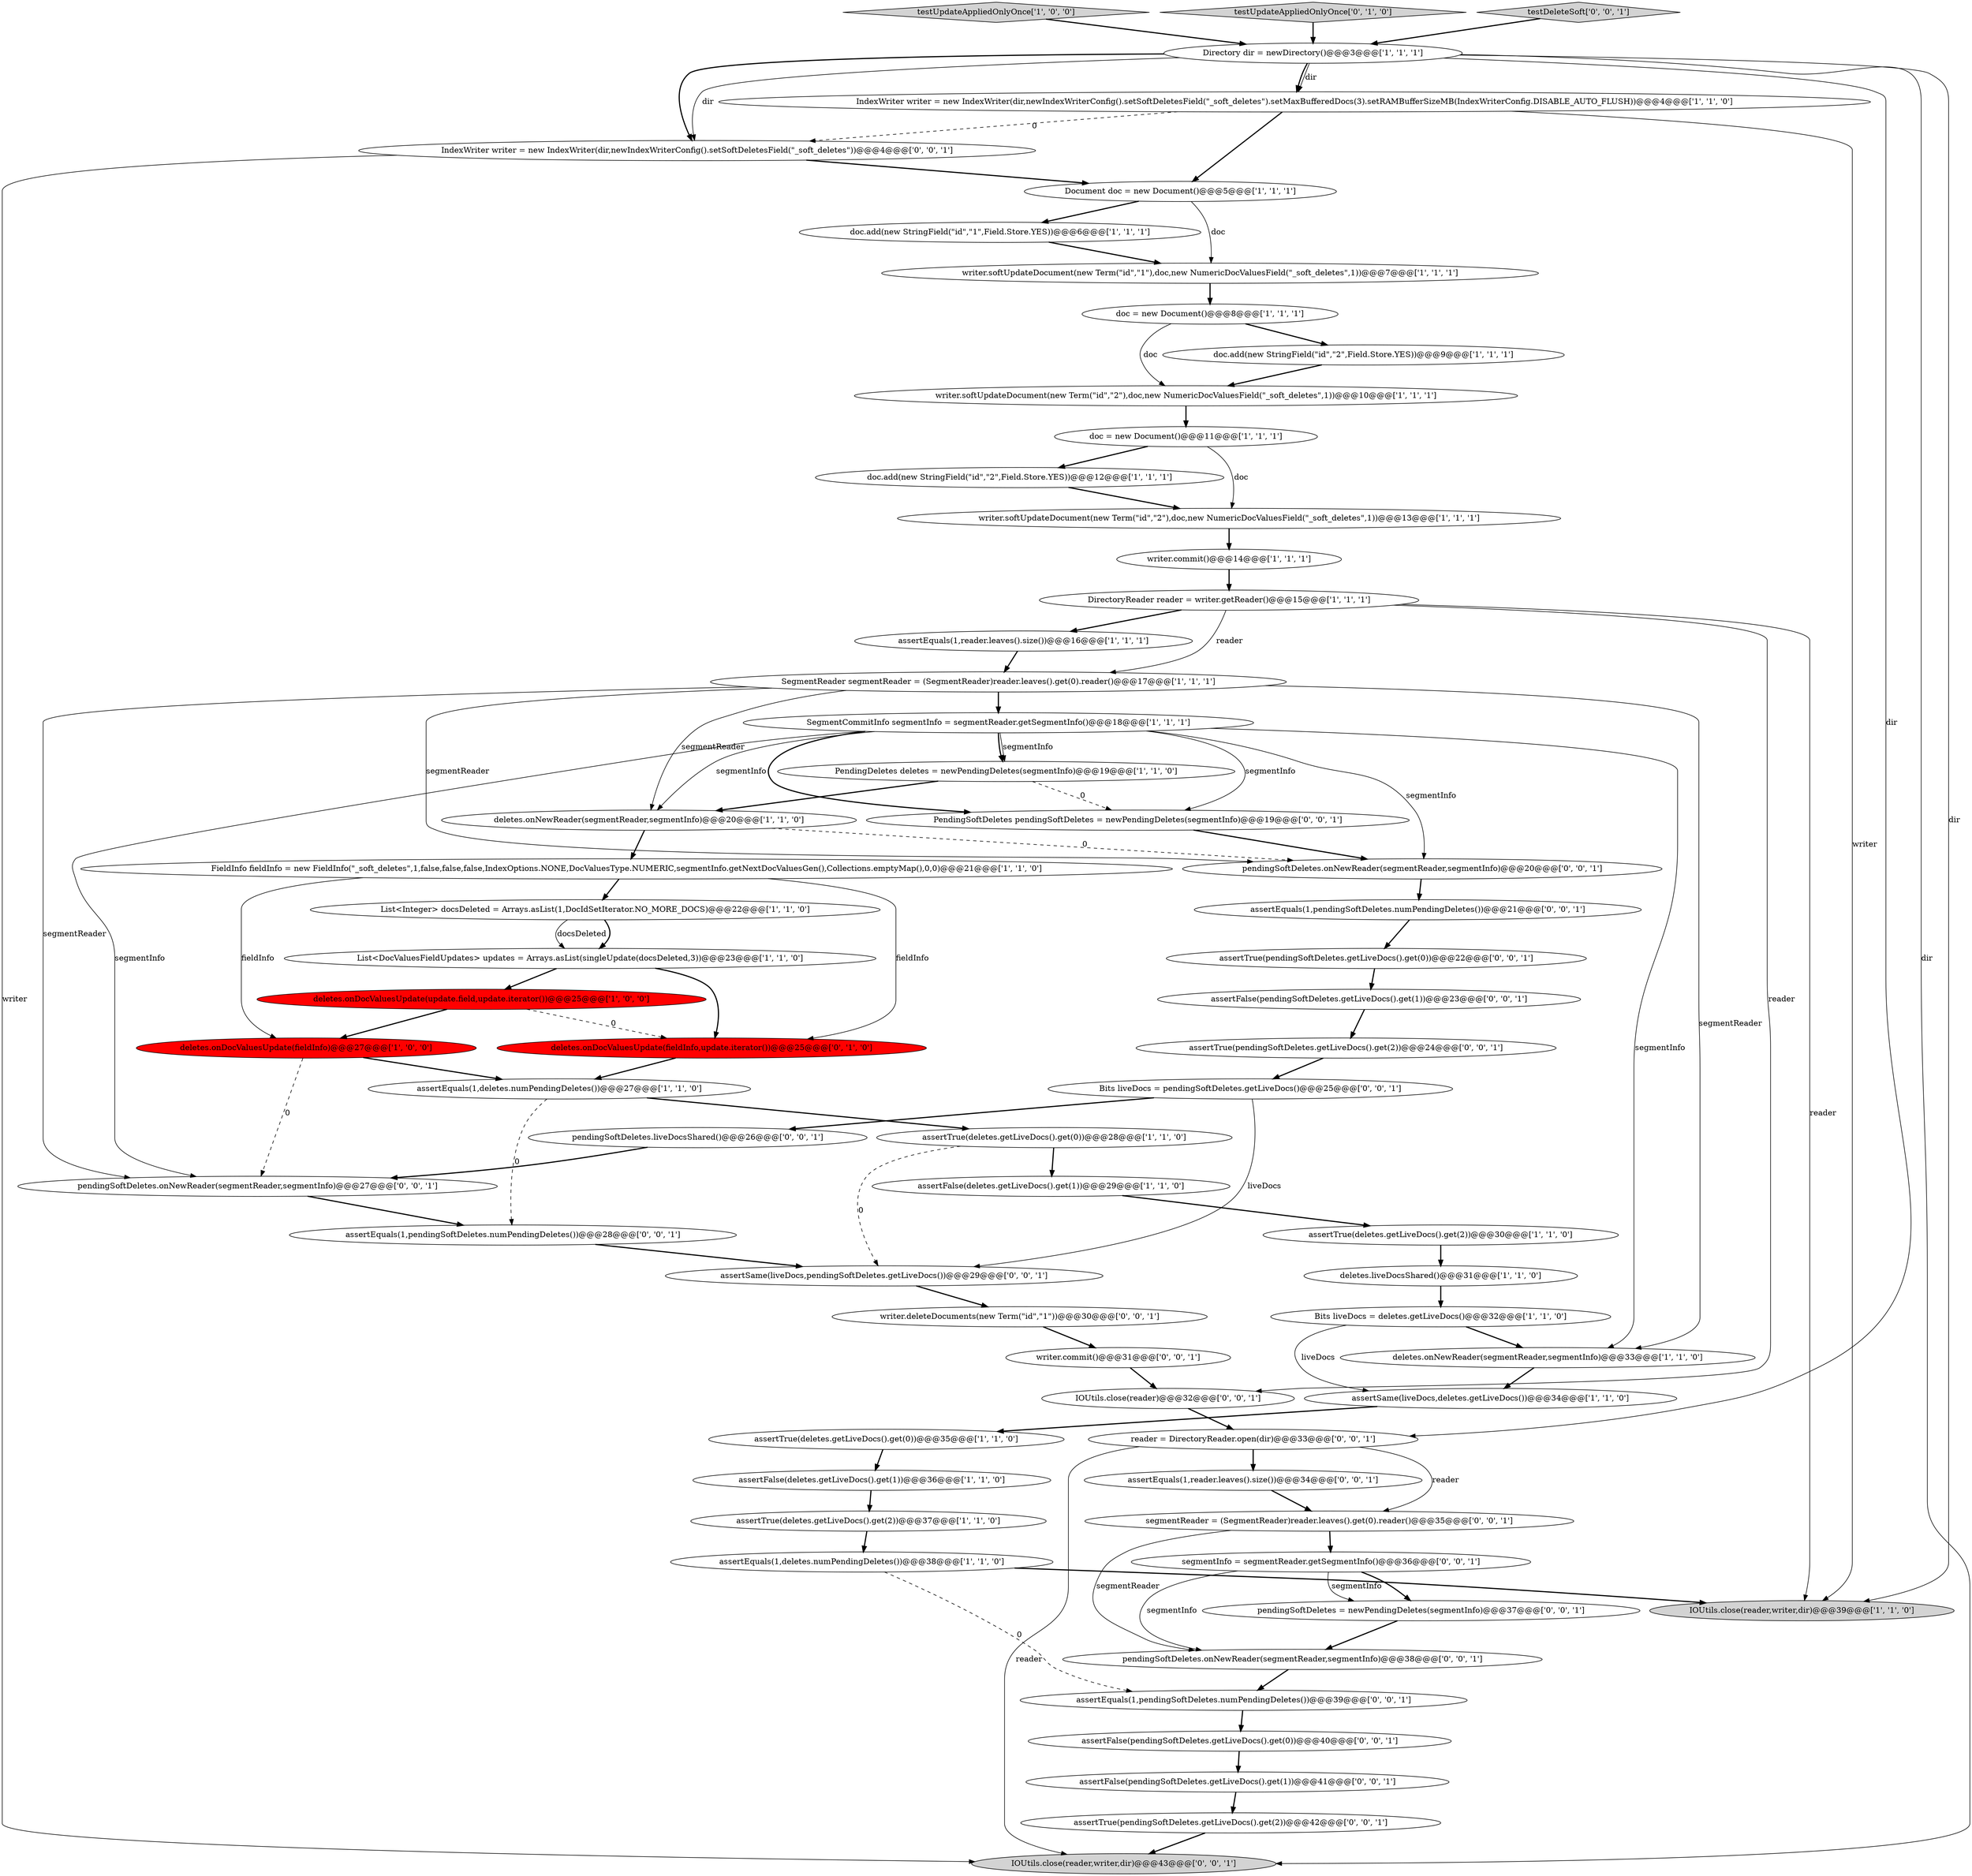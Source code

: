digraph {
12 [style = filled, label = "assertSame(liveDocs,deletes.getLiveDocs())@@@34@@@['1', '1', '0']", fillcolor = white, shape = ellipse image = "AAA0AAABBB1BBB"];
30 [style = filled, label = "testUpdateAppliedOnlyOnce['1', '0', '0']", fillcolor = lightgray, shape = diamond image = "AAA0AAABBB1BBB"];
35 [style = filled, label = "doc = new Document()@@@11@@@['1', '1', '1']", fillcolor = white, shape = ellipse image = "AAA0AAABBB1BBB"];
41 [style = filled, label = "pendingSoftDeletes.onNewReader(segmentReader,segmentInfo)@@@20@@@['0', '0', '1']", fillcolor = white, shape = ellipse image = "AAA0AAABBB3BBB"];
20 [style = filled, label = "List<DocValuesFieldUpdates> updates = Arrays.asList(singleUpdate(docsDeleted,3))@@@23@@@['1', '1', '0']", fillcolor = white, shape = ellipse image = "AAA0AAABBB1BBB"];
52 [style = filled, label = "writer.deleteDocuments(new Term(\"id\",\"1\"))@@@30@@@['0', '0', '1']", fillcolor = white, shape = ellipse image = "AAA0AAABBB3BBB"];
44 [style = filled, label = "assertTrue(pendingSoftDeletes.getLiveDocs().get(0))@@@22@@@['0', '0', '1']", fillcolor = white, shape = ellipse image = "AAA0AAABBB3BBB"];
53 [style = filled, label = "pendingSoftDeletes.onNewReader(segmentReader,segmentInfo)@@@38@@@['0', '0', '1']", fillcolor = white, shape = ellipse image = "AAA0AAABBB3BBB"];
26 [style = filled, label = "deletes.onDocValuesUpdate(update.field,update.iterator())@@@25@@@['1', '0', '0']", fillcolor = red, shape = ellipse image = "AAA1AAABBB1BBB"];
21 [style = filled, label = "deletes.onNewReader(segmentReader,segmentInfo)@@@20@@@['1', '1', '0']", fillcolor = white, shape = ellipse image = "AAA0AAABBB1BBB"];
42 [style = filled, label = "reader = DirectoryReader.open(dir)@@@33@@@['0', '0', '1']", fillcolor = white, shape = ellipse image = "AAA0AAABBB3BBB"];
40 [style = filled, label = "assertTrue(pendingSoftDeletes.getLiveDocs().get(2))@@@42@@@['0', '0', '1']", fillcolor = white, shape = ellipse image = "AAA0AAABBB3BBB"];
31 [style = filled, label = "Directory dir = newDirectory()@@@3@@@['1', '1', '1']", fillcolor = white, shape = ellipse image = "AAA0AAABBB1BBB"];
57 [style = filled, label = "assertTrue(pendingSoftDeletes.getLiveDocs().get(2))@@@24@@@['0', '0', '1']", fillcolor = white, shape = ellipse image = "AAA0AAABBB3BBB"];
58 [style = filled, label = "IndexWriter writer = new IndexWriter(dir,newIndexWriterConfig().setSoftDeletesField(\"_soft_deletes\"))@@@4@@@['0', '0', '1']", fillcolor = white, shape = ellipse image = "AAA0AAABBB3BBB"];
8 [style = filled, label = "doc.add(new StringField(\"id\",\"1\",Field.Store.YES))@@@6@@@['1', '1', '1']", fillcolor = white, shape = ellipse image = "AAA0AAABBB1BBB"];
33 [style = filled, label = "doc.add(new StringField(\"id\",\"2\",Field.Store.YES))@@@12@@@['1', '1', '1']", fillcolor = white, shape = ellipse image = "AAA0AAABBB1BBB"];
54 [style = filled, label = "segmentReader = (SegmentReader)reader.leaves().get(0).reader()@@@35@@@['0', '0', '1']", fillcolor = white, shape = ellipse image = "AAA0AAABBB3BBB"];
5 [style = filled, label = "deletes.onDocValuesUpdate(fieldInfo)@@@27@@@['1', '0', '0']", fillcolor = red, shape = ellipse image = "AAA1AAABBB1BBB"];
50 [style = filled, label = "assertEquals(1,reader.leaves().size())@@@34@@@['0', '0', '1']", fillcolor = white, shape = ellipse image = "AAA0AAABBB3BBB"];
0 [style = filled, label = "SegmentCommitInfo segmentInfo = segmentReader.getSegmentInfo()@@@18@@@['1', '1', '1']", fillcolor = white, shape = ellipse image = "AAA0AAABBB1BBB"];
29 [style = filled, label = "DirectoryReader reader = writer.getReader()@@@15@@@['1', '1', '1']", fillcolor = white, shape = ellipse image = "AAA0AAABBB1BBB"];
34 [style = filled, label = "assertEquals(1,reader.leaves().size())@@@16@@@['1', '1', '1']", fillcolor = white, shape = ellipse image = "AAA0AAABBB1BBB"];
36 [style = filled, label = "writer.softUpdateDocument(new Term(\"id\",\"2\"),doc,new NumericDocValuesField(\"_soft_deletes\",1))@@@10@@@['1', '1', '1']", fillcolor = white, shape = ellipse image = "AAA0AAABBB1BBB"];
3 [style = filled, label = "assertTrue(deletes.getLiveDocs().get(2))@@@37@@@['1', '1', '0']", fillcolor = white, shape = ellipse image = "AAA0AAABBB1BBB"];
63 [style = filled, label = "PendingSoftDeletes pendingSoftDeletes = newPendingDeletes(segmentInfo)@@@19@@@['0', '0', '1']", fillcolor = white, shape = ellipse image = "AAA0AAABBB3BBB"];
14 [style = filled, label = "writer.softUpdateDocument(new Term(\"id\",\"2\"),doc,new NumericDocValuesField(\"_soft_deletes\",1))@@@13@@@['1', '1', '1']", fillcolor = white, shape = ellipse image = "AAA0AAABBB1BBB"];
19 [style = filled, label = "List<Integer> docsDeleted = Arrays.asList(1,DocIdSetIterator.NO_MORE_DOCS)@@@22@@@['1', '1', '0']", fillcolor = white, shape = ellipse image = "AAA0AAABBB1BBB"];
51 [style = filled, label = "assertEquals(1,pendingSoftDeletes.numPendingDeletes())@@@39@@@['0', '0', '1']", fillcolor = white, shape = ellipse image = "AAA0AAABBB3BBB"];
11 [style = filled, label = "Document doc = new Document()@@@5@@@['1', '1', '1']", fillcolor = white, shape = ellipse image = "AAA0AAABBB1BBB"];
38 [style = filled, label = "testUpdateAppliedOnlyOnce['0', '1', '0']", fillcolor = lightgray, shape = diamond image = "AAA0AAABBB2BBB"];
64 [style = filled, label = "IOUtils.close(reader)@@@32@@@['0', '0', '1']", fillcolor = white, shape = ellipse image = "AAA0AAABBB3BBB"];
17 [style = filled, label = "doc.add(new StringField(\"id\",\"2\",Field.Store.YES))@@@9@@@['1', '1', '1']", fillcolor = white, shape = ellipse image = "AAA0AAABBB1BBB"];
15 [style = filled, label = "assertFalse(deletes.getLiveDocs().get(1))@@@36@@@['1', '1', '0']", fillcolor = white, shape = ellipse image = "AAA0AAABBB1BBB"];
22 [style = filled, label = "assertFalse(deletes.getLiveDocs().get(1))@@@29@@@['1', '1', '0']", fillcolor = white, shape = ellipse image = "AAA0AAABBB1BBB"];
48 [style = filled, label = "assertEquals(1,pendingSoftDeletes.numPendingDeletes())@@@21@@@['0', '0', '1']", fillcolor = white, shape = ellipse image = "AAA0AAABBB3BBB"];
39 [style = filled, label = "assertSame(liveDocs,pendingSoftDeletes.getLiveDocs())@@@29@@@['0', '0', '1']", fillcolor = white, shape = ellipse image = "AAA0AAABBB3BBB"];
62 [style = filled, label = "pendingSoftDeletes = newPendingDeletes(segmentInfo)@@@37@@@['0', '0', '1']", fillcolor = white, shape = ellipse image = "AAA0AAABBB3BBB"];
45 [style = filled, label = "Bits liveDocs = pendingSoftDeletes.getLiveDocs()@@@25@@@['0', '0', '1']", fillcolor = white, shape = ellipse image = "AAA0AAABBB3BBB"];
4 [style = filled, label = "assertTrue(deletes.getLiveDocs().get(2))@@@30@@@['1', '1', '0']", fillcolor = white, shape = ellipse image = "AAA0AAABBB1BBB"];
6 [style = filled, label = "Bits liveDocs = deletes.getLiveDocs()@@@32@@@['1', '1', '0']", fillcolor = white, shape = ellipse image = "AAA0AAABBB1BBB"];
10 [style = filled, label = "PendingDeletes deletes = newPendingDeletes(segmentInfo)@@@19@@@['1', '1', '0']", fillcolor = white, shape = ellipse image = "AAA0AAABBB1BBB"];
43 [style = filled, label = "IOUtils.close(reader,writer,dir)@@@43@@@['0', '0', '1']", fillcolor = lightgray, shape = ellipse image = "AAA0AAABBB3BBB"];
47 [style = filled, label = "assertFalse(pendingSoftDeletes.getLiveDocs().get(1))@@@41@@@['0', '0', '1']", fillcolor = white, shape = ellipse image = "AAA0AAABBB3BBB"];
28 [style = filled, label = "assertEquals(1,deletes.numPendingDeletes())@@@27@@@['1', '1', '0']", fillcolor = white, shape = ellipse image = "AAA0AAABBB1BBB"];
27 [style = filled, label = "SegmentReader segmentReader = (SegmentReader)reader.leaves().get(0).reader()@@@17@@@['1', '1', '1']", fillcolor = white, shape = ellipse image = "AAA0AAABBB1BBB"];
59 [style = filled, label = "segmentInfo = segmentReader.getSegmentInfo()@@@36@@@['0', '0', '1']", fillcolor = white, shape = ellipse image = "AAA0AAABBB3BBB"];
24 [style = filled, label = "assertEquals(1,deletes.numPendingDeletes())@@@38@@@['1', '1', '0']", fillcolor = white, shape = ellipse image = "AAA0AAABBB1BBB"];
25 [style = filled, label = "writer.commit()@@@14@@@['1', '1', '1']", fillcolor = white, shape = ellipse image = "AAA0AAABBB1BBB"];
46 [style = filled, label = "writer.commit()@@@31@@@['0', '0', '1']", fillcolor = white, shape = ellipse image = "AAA0AAABBB3BBB"];
32 [style = filled, label = "deletes.liveDocsShared()@@@31@@@['1', '1', '0']", fillcolor = white, shape = ellipse image = "AAA0AAABBB1BBB"];
55 [style = filled, label = "pendingSoftDeletes.onNewReader(segmentReader,segmentInfo)@@@27@@@['0', '0', '1']", fillcolor = white, shape = ellipse image = "AAA0AAABBB3BBB"];
1 [style = filled, label = "doc = new Document()@@@8@@@['1', '1', '1']", fillcolor = white, shape = ellipse image = "AAA0AAABBB1BBB"];
13 [style = filled, label = "writer.softUpdateDocument(new Term(\"id\",\"1\"),doc,new NumericDocValuesField(\"_soft_deletes\",1))@@@7@@@['1', '1', '1']", fillcolor = white, shape = ellipse image = "AAA0AAABBB1BBB"];
56 [style = filled, label = "pendingSoftDeletes.liveDocsShared()@@@26@@@['0', '0', '1']", fillcolor = white, shape = ellipse image = "AAA0AAABBB3BBB"];
37 [style = filled, label = "deletes.onDocValuesUpdate(fieldInfo,update.iterator())@@@25@@@['0', '1', '0']", fillcolor = red, shape = ellipse image = "AAA1AAABBB2BBB"];
18 [style = filled, label = "assertTrue(deletes.getLiveDocs().get(0))@@@28@@@['1', '1', '0']", fillcolor = white, shape = ellipse image = "AAA0AAABBB1BBB"];
23 [style = filled, label = "assertTrue(deletes.getLiveDocs().get(0))@@@35@@@['1', '1', '0']", fillcolor = white, shape = ellipse image = "AAA0AAABBB1BBB"];
7 [style = filled, label = "IOUtils.close(reader,writer,dir)@@@39@@@['1', '1', '0']", fillcolor = lightgray, shape = ellipse image = "AAA0AAABBB1BBB"];
61 [style = filled, label = "assertFalse(pendingSoftDeletes.getLiveDocs().get(1))@@@23@@@['0', '0', '1']", fillcolor = white, shape = ellipse image = "AAA0AAABBB3BBB"];
2 [style = filled, label = "IndexWriter writer = new IndexWriter(dir,newIndexWriterConfig().setSoftDeletesField(\"_soft_deletes\").setMaxBufferedDocs(3).setRAMBufferSizeMB(IndexWriterConfig.DISABLE_AUTO_FLUSH))@@@4@@@['1', '1', '0']", fillcolor = white, shape = ellipse image = "AAA0AAABBB1BBB"];
65 [style = filled, label = "assertFalse(pendingSoftDeletes.getLiveDocs().get(0))@@@40@@@['0', '0', '1']", fillcolor = white, shape = ellipse image = "AAA0AAABBB3BBB"];
49 [style = filled, label = "assertEquals(1,pendingSoftDeletes.numPendingDeletes())@@@28@@@['0', '0', '1']", fillcolor = white, shape = ellipse image = "AAA0AAABBB3BBB"];
60 [style = filled, label = "testDeleteSoft['0', '0', '1']", fillcolor = lightgray, shape = diamond image = "AAA0AAABBB3BBB"];
16 [style = filled, label = "deletes.onNewReader(segmentReader,segmentInfo)@@@33@@@['1', '1', '0']", fillcolor = white, shape = ellipse image = "AAA0AAABBB1BBB"];
9 [style = filled, label = "FieldInfo fieldInfo = new FieldInfo(\"_soft_deletes\",1,false,false,false,IndexOptions.NONE,DocValuesType.NUMERIC,segmentInfo.getNextDocValuesGen(),Collections.emptyMap(),0,0)@@@21@@@['1', '1', '0']", fillcolor = white, shape = ellipse image = "AAA0AAABBB1BBB"];
9->37 [style = solid, label="fieldInfo"];
14->25 [style = bold, label=""];
65->47 [style = bold, label=""];
37->28 [style = bold, label=""];
2->7 [style = solid, label="writer"];
3->24 [style = bold, label=""];
20->26 [style = bold, label=""];
55->49 [style = bold, label=""];
1->36 [style = solid, label="doc"];
61->57 [style = bold, label=""];
59->62 [style = bold, label=""];
38->31 [style = bold, label=""];
25->29 [style = bold, label=""];
29->34 [style = bold, label=""];
27->55 [style = solid, label="segmentReader"];
5->28 [style = bold, label=""];
32->6 [style = bold, label=""];
13->1 [style = bold, label=""];
31->43 [style = solid, label="dir"];
64->42 [style = bold, label=""];
22->4 [style = bold, label=""];
17->36 [style = bold, label=""];
18->39 [style = dashed, label="0"];
41->48 [style = bold, label=""];
18->22 [style = bold, label=""];
49->39 [style = bold, label=""];
62->53 [style = bold, label=""];
63->41 [style = bold, label=""];
29->64 [style = solid, label="reader"];
20->37 [style = bold, label=""];
0->10 [style = solid, label="segmentInfo"];
5->55 [style = dashed, label="0"];
50->54 [style = bold, label=""];
59->62 [style = solid, label="segmentInfo"];
58->11 [style = bold, label=""];
58->43 [style = solid, label="writer"];
0->21 [style = solid, label="segmentInfo"];
28->18 [style = bold, label=""];
27->0 [style = bold, label=""];
19->20 [style = bold, label=""];
24->51 [style = dashed, label="0"];
31->2 [style = bold, label=""];
0->16 [style = solid, label="segmentInfo"];
0->63 [style = solid, label="segmentInfo"];
10->21 [style = bold, label=""];
48->44 [style = bold, label=""];
11->13 [style = solid, label="doc"];
35->14 [style = solid, label="doc"];
57->45 [style = bold, label=""];
27->41 [style = solid, label="segmentReader"];
1->17 [style = bold, label=""];
21->9 [style = bold, label=""];
39->52 [style = bold, label=""];
31->2 [style = solid, label="dir"];
60->31 [style = bold, label=""];
54->59 [style = bold, label=""];
45->56 [style = bold, label=""];
11->8 [style = bold, label=""];
36->35 [style = bold, label=""];
24->7 [style = bold, label=""];
6->12 [style = solid, label="liveDocs"];
29->27 [style = solid, label="reader"];
27->16 [style = solid, label="segmentReader"];
44->61 [style = bold, label=""];
59->53 [style = solid, label="segmentInfo"];
52->46 [style = bold, label=""];
2->58 [style = dashed, label="0"];
47->40 [style = bold, label=""];
42->43 [style = solid, label="reader"];
54->53 [style = solid, label="segmentReader"];
31->42 [style = solid, label="dir"];
23->15 [style = bold, label=""];
42->54 [style = solid, label="reader"];
28->49 [style = dashed, label="0"];
15->3 [style = bold, label=""];
0->55 [style = solid, label="segmentInfo"];
27->21 [style = solid, label="segmentReader"];
30->31 [style = bold, label=""];
26->37 [style = dashed, label="0"];
51->65 [style = bold, label=""];
9->19 [style = bold, label=""];
0->63 [style = bold, label=""];
31->7 [style = solid, label="dir"];
40->43 [style = bold, label=""];
34->27 [style = bold, label=""];
2->11 [style = bold, label=""];
8->13 [style = bold, label=""];
33->14 [style = bold, label=""];
42->50 [style = bold, label=""];
19->20 [style = solid, label="docsDeleted"];
31->58 [style = bold, label=""];
53->51 [style = bold, label=""];
46->64 [style = bold, label=""];
26->5 [style = bold, label=""];
35->33 [style = bold, label=""];
9->5 [style = solid, label="fieldInfo"];
29->7 [style = solid, label="reader"];
0->10 [style = bold, label=""];
0->41 [style = solid, label="segmentInfo"];
21->41 [style = dashed, label="0"];
45->39 [style = solid, label="liveDocs"];
6->16 [style = bold, label=""];
12->23 [style = bold, label=""];
16->12 [style = bold, label=""];
10->63 [style = dashed, label="0"];
31->58 [style = solid, label="dir"];
4->32 [style = bold, label=""];
56->55 [style = bold, label=""];
}
